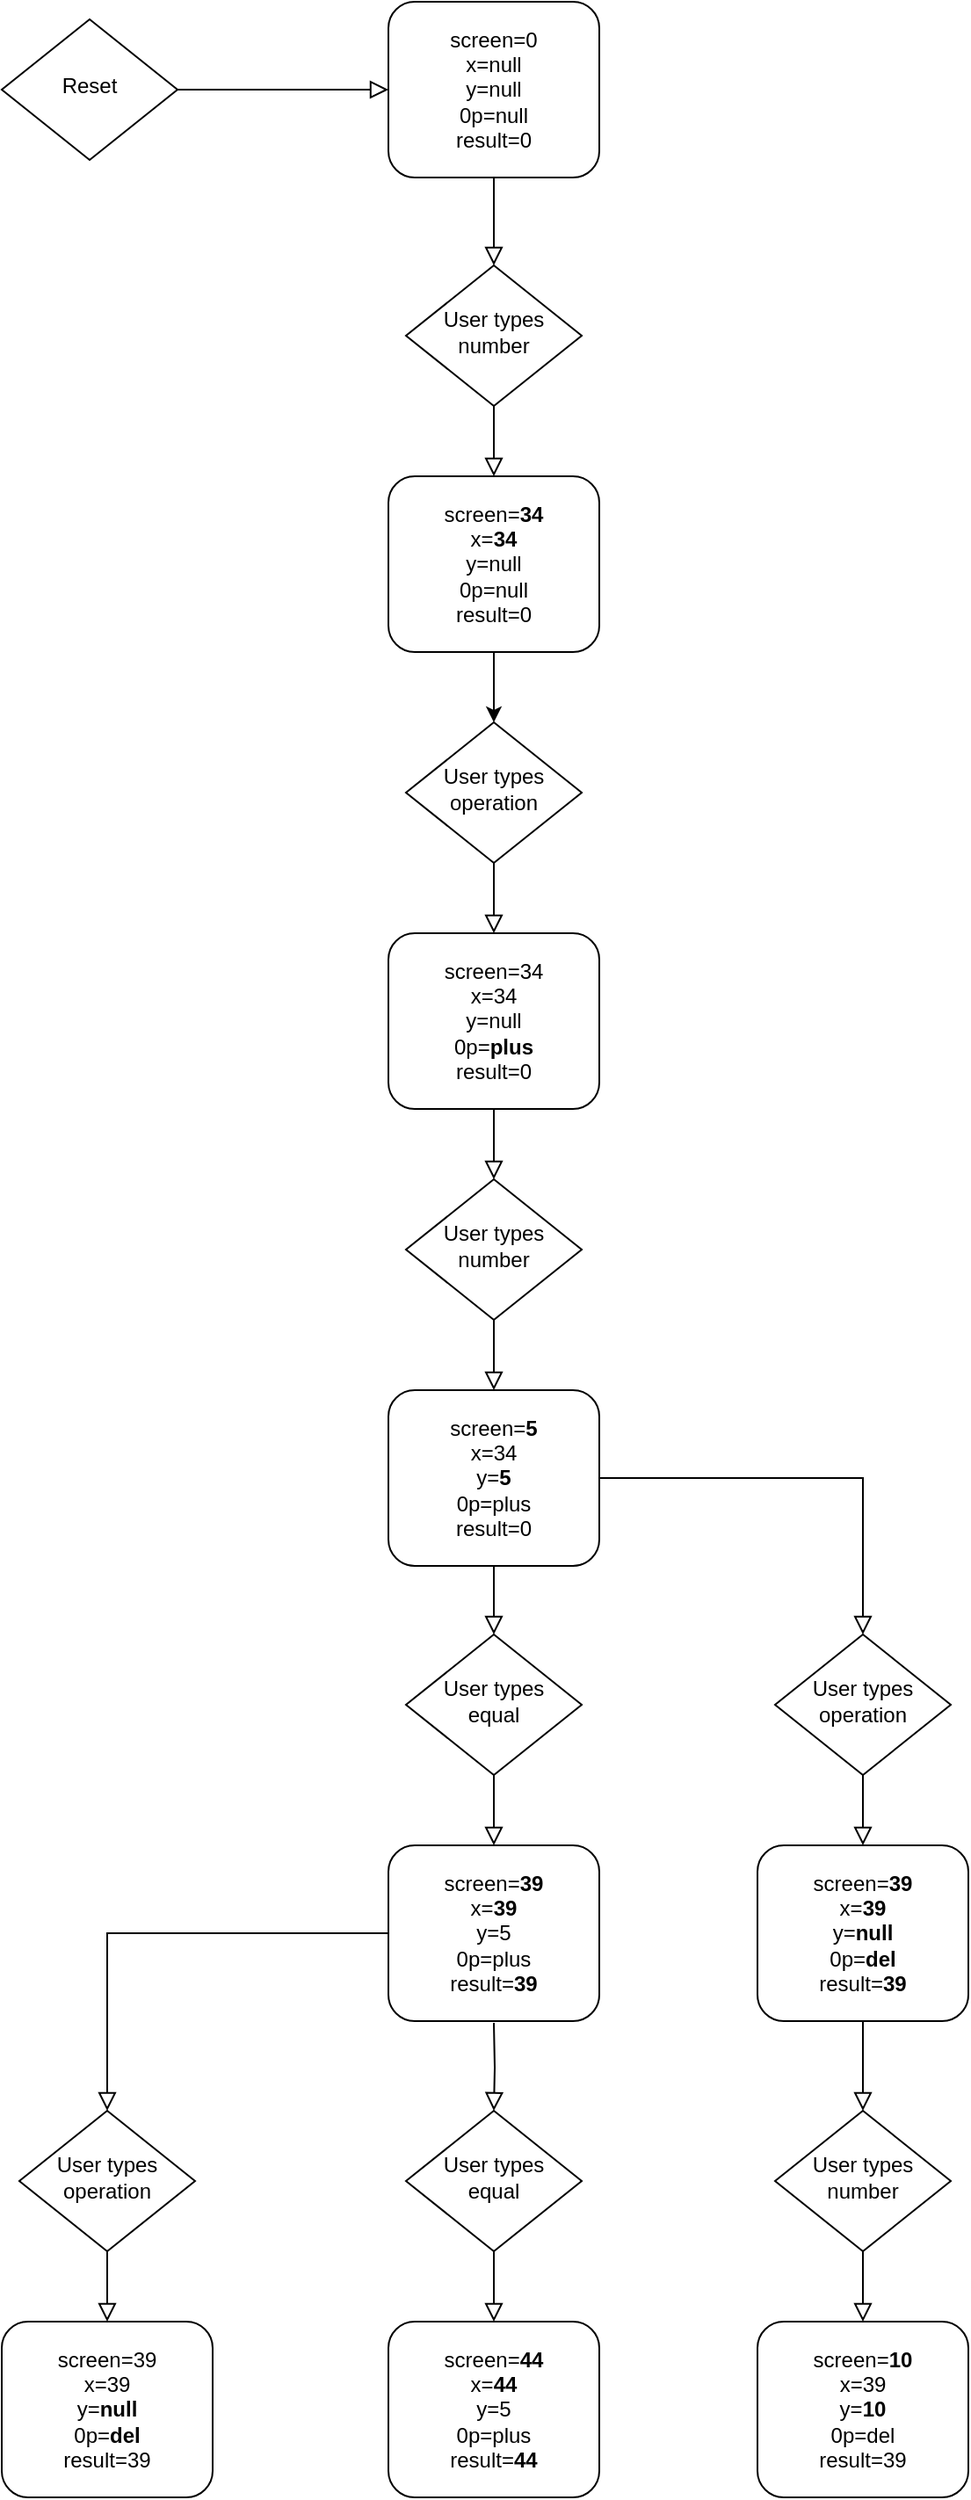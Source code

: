 <mxfile version="20.0.4" type="device"><diagram id="C5RBs43oDa-KdzZeNtuy" name="Page-1"><mxGraphModel dx="2524" dy="917" grid="1" gridSize="10" guides="1" tooltips="1" connect="1" arrows="1" fold="1" page="1" pageScale="1" pageWidth="827" pageHeight="1169" math="0" shadow="0"><root><mxCell id="WIyWlLk6GJQsqaUBKTNV-0"/><mxCell id="WIyWlLk6GJQsqaUBKTNV-1" parent="WIyWlLk6GJQsqaUBKTNV-0"/><mxCell id="WIyWlLk6GJQsqaUBKTNV-2" value="" style="rounded=0;html=1;jettySize=auto;orthogonalLoop=1;fontSize=11;endArrow=block;endFill=0;endSize=8;strokeWidth=1;shadow=0;labelBackgroundColor=none;edgeStyle=orthogonalEdgeStyle;" parent="WIyWlLk6GJQsqaUBKTNV-1" source="WIyWlLk6GJQsqaUBKTNV-3" target="WIyWlLk6GJQsqaUBKTNV-6" edge="1"><mxGeometry relative="1" as="geometry"/></mxCell><mxCell id="WIyWlLk6GJQsqaUBKTNV-3" value="screen=0&lt;br&gt;x=null&lt;br&gt;y=null&lt;br&gt;0p=null&lt;br&gt;result=0" style="rounded=1;whiteSpace=wrap;html=1;fontSize=12;glass=0;strokeWidth=1;shadow=0;" parent="WIyWlLk6GJQsqaUBKTNV-1" vertex="1"><mxGeometry x="160" y="20" width="120" height="100" as="geometry"/></mxCell><mxCell id="WIyWlLk6GJQsqaUBKTNV-4" value="" style="rounded=0;html=1;jettySize=auto;orthogonalLoop=1;fontSize=11;endArrow=block;endFill=0;endSize=8;strokeWidth=1;shadow=0;labelBackgroundColor=none;edgeStyle=orthogonalEdgeStyle;" parent="WIyWlLk6GJQsqaUBKTNV-1" source="WIyWlLk6GJQsqaUBKTNV-6" edge="1"><mxGeometry y="20" relative="1" as="geometry"><mxPoint as="offset"/><mxPoint x="220" y="290" as="targetPoint"/></mxGeometry></mxCell><mxCell id="WIyWlLk6GJQsqaUBKTNV-6" value="User types number" style="rhombus;whiteSpace=wrap;html=1;shadow=0;fontFamily=Helvetica;fontSize=12;align=center;strokeWidth=1;spacing=6;spacingTop=-4;" parent="WIyWlLk6GJQsqaUBKTNV-1" vertex="1"><mxGeometry x="170" y="170" width="100" height="80" as="geometry"/></mxCell><mxCell id="RcGq7jymImwT0r9FYBpx-5" style="edgeStyle=orthogonalEdgeStyle;rounded=0;orthogonalLoop=1;jettySize=auto;html=1;entryX=0.5;entryY=0;entryDx=0;entryDy=0;" edge="1" parent="WIyWlLk6GJQsqaUBKTNV-1" source="RcGq7jymImwT0r9FYBpx-0" target="RcGq7jymImwT0r9FYBpx-3"><mxGeometry relative="1" as="geometry"><mxPoint x="220" y="410" as="targetPoint"/></mxGeometry></mxCell><mxCell id="RcGq7jymImwT0r9FYBpx-0" value="screen=&lt;b&gt;34&lt;/b&gt;&lt;br&gt;x=&lt;b&gt;34&lt;/b&gt;&lt;br&gt;y=null&lt;br&gt;0p=null&lt;br&gt;result=0" style="rounded=1;whiteSpace=wrap;html=1;fontSize=12;glass=0;strokeWidth=1;shadow=0;" vertex="1" parent="WIyWlLk6GJQsqaUBKTNV-1"><mxGeometry x="160" y="290" width="120" height="100" as="geometry"/></mxCell><mxCell id="RcGq7jymImwT0r9FYBpx-2" value="screen=34&lt;br&gt;x=34&lt;br&gt;y=null&lt;br&gt;0p=&lt;b&gt;plus&lt;/b&gt;&lt;br&gt;result=0" style="rounded=1;whiteSpace=wrap;html=1;fontSize=12;glass=0;strokeWidth=1;shadow=0;" vertex="1" parent="WIyWlLk6GJQsqaUBKTNV-1"><mxGeometry x="160" y="550" width="120" height="100" as="geometry"/></mxCell><mxCell id="RcGq7jymImwT0r9FYBpx-3" value="User types operation" style="rhombus;whiteSpace=wrap;html=1;shadow=0;fontFamily=Helvetica;fontSize=12;align=center;strokeWidth=1;spacing=6;spacingTop=-4;" vertex="1" parent="WIyWlLk6GJQsqaUBKTNV-1"><mxGeometry x="170" y="430" width="100" height="80" as="geometry"/></mxCell><mxCell id="RcGq7jymImwT0r9FYBpx-6" value="" style="rounded=0;html=1;jettySize=auto;orthogonalLoop=1;fontSize=11;endArrow=block;endFill=0;endSize=8;strokeWidth=1;shadow=0;labelBackgroundColor=none;edgeStyle=orthogonalEdgeStyle;exitX=0.5;exitY=1;exitDx=0;exitDy=0;entryX=0.5;entryY=0;entryDx=0;entryDy=0;" edge="1" parent="WIyWlLk6GJQsqaUBKTNV-1" source="RcGq7jymImwT0r9FYBpx-3" target="RcGq7jymImwT0r9FYBpx-2"><mxGeometry y="20" relative="1" as="geometry"><mxPoint as="offset"/><mxPoint x="320" y="520" as="sourcePoint"/><mxPoint x="320" y="560" as="targetPoint"/></mxGeometry></mxCell><mxCell id="RcGq7jymImwT0r9FYBpx-7" value="screen=&lt;b&gt;5&lt;/b&gt;&lt;br&gt;x=34&lt;br&gt;y=&lt;b&gt;5&lt;/b&gt;&lt;br&gt;0p=plus&lt;br&gt;result=0" style="rounded=1;whiteSpace=wrap;html=1;fontSize=12;glass=0;strokeWidth=1;shadow=0;" vertex="1" parent="WIyWlLk6GJQsqaUBKTNV-1"><mxGeometry x="160" y="810" width="120" height="100" as="geometry"/></mxCell><mxCell id="RcGq7jymImwT0r9FYBpx-8" value="User types number" style="rhombus;whiteSpace=wrap;html=1;shadow=0;fontFamily=Helvetica;fontSize=12;align=center;strokeWidth=1;spacing=6;spacingTop=-4;" vertex="1" parent="WIyWlLk6GJQsqaUBKTNV-1"><mxGeometry x="170" y="690" width="100" height="80" as="geometry"/></mxCell><mxCell id="RcGq7jymImwT0r9FYBpx-9" value="" style="rounded=0;html=1;jettySize=auto;orthogonalLoop=1;fontSize=11;endArrow=block;endFill=0;endSize=8;strokeWidth=1;shadow=0;labelBackgroundColor=none;edgeStyle=orthogonalEdgeStyle;exitX=0.5;exitY=1;exitDx=0;exitDy=0;entryX=0.5;entryY=0;entryDx=0;entryDy=0;" edge="1" parent="WIyWlLk6GJQsqaUBKTNV-1" source="RcGq7jymImwT0r9FYBpx-8" target="RcGq7jymImwT0r9FYBpx-7"><mxGeometry y="20" relative="1" as="geometry"><mxPoint as="offset"/><mxPoint x="320" y="780" as="sourcePoint"/><mxPoint x="320" y="820" as="targetPoint"/></mxGeometry></mxCell><mxCell id="RcGq7jymImwT0r9FYBpx-10" value="" style="rounded=0;html=1;jettySize=auto;orthogonalLoop=1;fontSize=11;endArrow=block;endFill=0;endSize=8;strokeWidth=1;shadow=0;labelBackgroundColor=none;edgeStyle=orthogonalEdgeStyle;exitX=0.5;exitY=1;exitDx=0;exitDy=0;entryX=0.5;entryY=0;entryDx=0;entryDy=0;" edge="1" parent="WIyWlLk6GJQsqaUBKTNV-1" source="RcGq7jymImwT0r9FYBpx-2" target="RcGq7jymImwT0r9FYBpx-8"><mxGeometry y="20" relative="1" as="geometry"><mxPoint as="offset"/><mxPoint x="240" y="680" as="sourcePoint"/><mxPoint x="240" y="720" as="targetPoint"/></mxGeometry></mxCell><mxCell id="RcGq7jymImwT0r9FYBpx-11" value="screen=&lt;b&gt;39&lt;/b&gt;&lt;br&gt;x=&lt;b&gt;39&lt;/b&gt;&lt;br&gt;y=5&lt;br&gt;0p=plus&lt;br&gt;result=&lt;b&gt;39&lt;/b&gt;" style="rounded=1;whiteSpace=wrap;html=1;fontSize=12;glass=0;strokeWidth=1;shadow=0;" vertex="1" parent="WIyWlLk6GJQsqaUBKTNV-1"><mxGeometry x="160" y="1069" width="120" height="100" as="geometry"/></mxCell><mxCell id="RcGq7jymImwT0r9FYBpx-12" value="User types equal" style="rhombus;whiteSpace=wrap;html=1;shadow=0;fontFamily=Helvetica;fontSize=12;align=center;strokeWidth=1;spacing=6;spacingTop=-4;" vertex="1" parent="WIyWlLk6GJQsqaUBKTNV-1"><mxGeometry x="170" y="949" width="100" height="80" as="geometry"/></mxCell><mxCell id="RcGq7jymImwT0r9FYBpx-13" value="" style="rounded=0;html=1;jettySize=auto;orthogonalLoop=1;fontSize=11;endArrow=block;endFill=0;endSize=8;strokeWidth=1;shadow=0;labelBackgroundColor=none;edgeStyle=orthogonalEdgeStyle;exitX=0.5;exitY=1;exitDx=0;exitDy=0;entryX=0.5;entryY=0;entryDx=0;entryDy=0;" edge="1" parent="WIyWlLk6GJQsqaUBKTNV-1" source="RcGq7jymImwT0r9FYBpx-12" target="RcGq7jymImwT0r9FYBpx-11"><mxGeometry y="20" relative="1" as="geometry"><mxPoint as="offset"/><mxPoint x="320" y="1039" as="sourcePoint"/><mxPoint x="320" y="1079" as="targetPoint"/></mxGeometry></mxCell><mxCell id="RcGq7jymImwT0r9FYBpx-14" value="" style="rounded=0;html=1;jettySize=auto;orthogonalLoop=1;fontSize=11;endArrow=block;endFill=0;endSize=8;strokeWidth=1;shadow=0;labelBackgroundColor=none;edgeStyle=orthogonalEdgeStyle;entryX=0.5;entryY=0;entryDx=0;entryDy=0;exitX=0.5;exitY=1;exitDx=0;exitDy=0;" edge="1" parent="WIyWlLk6GJQsqaUBKTNV-1" source="RcGq7jymImwT0r9FYBpx-7" target="RcGq7jymImwT0r9FYBpx-12"><mxGeometry y="20" relative="1" as="geometry"><mxPoint as="offset"/><mxPoint x="270" y="940" as="sourcePoint"/><mxPoint x="270" y="980" as="targetPoint"/></mxGeometry></mxCell><mxCell id="RcGq7jymImwT0r9FYBpx-15" value="screen=&lt;b&gt;44&lt;/b&gt;&lt;br&gt;x=&lt;b&gt;44&lt;/b&gt;&lt;br&gt;y=5&lt;br&gt;0p=plus&lt;br&gt;result=&lt;b&gt;44&lt;/b&gt;" style="rounded=1;whiteSpace=wrap;html=1;fontSize=12;glass=0;strokeWidth=1;shadow=0;" vertex="1" parent="WIyWlLk6GJQsqaUBKTNV-1"><mxGeometry x="160" y="1340" width="120" height="100" as="geometry"/></mxCell><mxCell id="RcGq7jymImwT0r9FYBpx-16" value="User types equal" style="rhombus;whiteSpace=wrap;html=1;shadow=0;fontFamily=Helvetica;fontSize=12;align=center;strokeWidth=1;spacing=6;spacingTop=-4;" vertex="1" parent="WIyWlLk6GJQsqaUBKTNV-1"><mxGeometry x="170" y="1220" width="100" height="80" as="geometry"/></mxCell><mxCell id="RcGq7jymImwT0r9FYBpx-17" value="" style="rounded=0;html=1;jettySize=auto;orthogonalLoop=1;fontSize=11;endArrow=block;endFill=0;endSize=8;strokeWidth=1;shadow=0;labelBackgroundColor=none;edgeStyle=orthogonalEdgeStyle;exitX=0.5;exitY=1;exitDx=0;exitDy=0;entryX=0.5;entryY=0;entryDx=0;entryDy=0;" edge="1" parent="WIyWlLk6GJQsqaUBKTNV-1" source="RcGq7jymImwT0r9FYBpx-16" target="RcGq7jymImwT0r9FYBpx-15"><mxGeometry y="20" relative="1" as="geometry"><mxPoint as="offset"/><mxPoint x="320" y="1310" as="sourcePoint"/><mxPoint x="320" y="1350" as="targetPoint"/></mxGeometry></mxCell><mxCell id="RcGq7jymImwT0r9FYBpx-18" value="" style="rounded=0;html=1;jettySize=auto;orthogonalLoop=1;fontSize=11;endArrow=block;endFill=0;endSize=8;strokeWidth=1;shadow=0;labelBackgroundColor=none;edgeStyle=orthogonalEdgeStyle;entryX=0.5;entryY=0;entryDx=0;entryDy=0;" edge="1" parent="WIyWlLk6GJQsqaUBKTNV-1" target="RcGq7jymImwT0r9FYBpx-16"><mxGeometry y="20" relative="1" as="geometry"><mxPoint as="offset"/><mxPoint x="220" y="1170" as="sourcePoint"/><mxPoint x="360" y="1280" as="targetPoint"/></mxGeometry></mxCell><mxCell id="RcGq7jymImwT0r9FYBpx-19" value="screen=&lt;b&gt;39&lt;/b&gt;&lt;br&gt;x=&lt;b&gt;39&lt;/b&gt;&lt;br&gt;y=&lt;b&gt;null&lt;/b&gt;&lt;br&gt;0p=&lt;b&gt;del&lt;/b&gt;&lt;br&gt;result=&lt;b&gt;39&lt;/b&gt;" style="rounded=1;whiteSpace=wrap;html=1;fontSize=12;glass=0;strokeWidth=1;shadow=0;" vertex="1" parent="WIyWlLk6GJQsqaUBKTNV-1"><mxGeometry x="370" y="1069" width="120" height="100" as="geometry"/></mxCell><mxCell id="RcGq7jymImwT0r9FYBpx-20" value="User types operation" style="rhombus;whiteSpace=wrap;html=1;shadow=0;fontFamily=Helvetica;fontSize=12;align=center;strokeWidth=1;spacing=6;spacingTop=-4;" vertex="1" parent="WIyWlLk6GJQsqaUBKTNV-1"><mxGeometry x="380" y="949" width="100" height="80" as="geometry"/></mxCell><mxCell id="RcGq7jymImwT0r9FYBpx-21" value="" style="rounded=0;html=1;jettySize=auto;orthogonalLoop=1;fontSize=11;endArrow=block;endFill=0;endSize=8;strokeWidth=1;shadow=0;labelBackgroundColor=none;edgeStyle=orthogonalEdgeStyle;exitX=0.5;exitY=1;exitDx=0;exitDy=0;entryX=0.5;entryY=0;entryDx=0;entryDy=0;" edge="1" parent="WIyWlLk6GJQsqaUBKTNV-1" source="RcGq7jymImwT0r9FYBpx-20" target="RcGq7jymImwT0r9FYBpx-19"><mxGeometry y="20" relative="1" as="geometry"><mxPoint as="offset"/><mxPoint x="530" y="1039" as="sourcePoint"/><mxPoint x="530" y="1079" as="targetPoint"/></mxGeometry></mxCell><mxCell id="RcGq7jymImwT0r9FYBpx-22" value="screen=&lt;b&gt;10&lt;/b&gt;&lt;br&gt;x=39&lt;br&gt;y=&lt;b&gt;10&lt;/b&gt;&lt;br&gt;0p=del&lt;br&gt;result=39" style="rounded=1;whiteSpace=wrap;html=1;fontSize=12;glass=0;strokeWidth=1;shadow=0;" vertex="1" parent="WIyWlLk6GJQsqaUBKTNV-1"><mxGeometry x="370" y="1340" width="120" height="100" as="geometry"/></mxCell><mxCell id="RcGq7jymImwT0r9FYBpx-23" value="User types number" style="rhombus;whiteSpace=wrap;html=1;shadow=0;fontFamily=Helvetica;fontSize=12;align=center;strokeWidth=1;spacing=6;spacingTop=-4;" vertex="1" parent="WIyWlLk6GJQsqaUBKTNV-1"><mxGeometry x="380" y="1220" width="100" height="80" as="geometry"/></mxCell><mxCell id="RcGq7jymImwT0r9FYBpx-24" value="" style="rounded=0;html=1;jettySize=auto;orthogonalLoop=1;fontSize=11;endArrow=block;endFill=0;endSize=8;strokeWidth=1;shadow=0;labelBackgroundColor=none;edgeStyle=orthogonalEdgeStyle;exitX=0.5;exitY=1;exitDx=0;exitDy=0;entryX=0.5;entryY=0;entryDx=0;entryDy=0;" edge="1" parent="WIyWlLk6GJQsqaUBKTNV-1" source="RcGq7jymImwT0r9FYBpx-23" target="RcGq7jymImwT0r9FYBpx-22"><mxGeometry y="20" relative="1" as="geometry"><mxPoint as="offset"/><mxPoint x="530" y="1310" as="sourcePoint"/><mxPoint x="530" y="1350" as="targetPoint"/></mxGeometry></mxCell><mxCell id="RcGq7jymImwT0r9FYBpx-25" value="" style="rounded=0;html=1;jettySize=auto;orthogonalLoop=1;fontSize=11;endArrow=block;endFill=0;endSize=8;strokeWidth=1;shadow=0;labelBackgroundColor=none;edgeStyle=orthogonalEdgeStyle;exitX=0.5;exitY=1;exitDx=0;exitDy=0;entryX=0.5;entryY=0;entryDx=0;entryDy=0;" edge="1" parent="WIyWlLk6GJQsqaUBKTNV-1" source="RcGq7jymImwT0r9FYBpx-19" target="RcGq7jymImwT0r9FYBpx-23"><mxGeometry y="20" relative="1" as="geometry"><mxPoint as="offset"/><mxPoint x="450" y="1199" as="sourcePoint"/><mxPoint x="450" y="1239" as="targetPoint"/></mxGeometry></mxCell><mxCell id="RcGq7jymImwT0r9FYBpx-26" value="" style="rounded=0;html=1;jettySize=auto;orthogonalLoop=1;fontSize=11;endArrow=block;endFill=0;endSize=8;strokeWidth=1;shadow=0;labelBackgroundColor=none;edgeStyle=orthogonalEdgeStyle;entryX=0.5;entryY=0;entryDx=0;entryDy=0;exitX=1;exitY=0.5;exitDx=0;exitDy=0;" edge="1" parent="WIyWlLk6GJQsqaUBKTNV-1" source="RcGq7jymImwT0r9FYBpx-7" target="RcGq7jymImwT0r9FYBpx-20"><mxGeometry y="20" relative="1" as="geometry"><mxPoint as="offset"/><mxPoint x="460" y="880" as="sourcePoint"/><mxPoint x="460" y="919" as="targetPoint"/></mxGeometry></mxCell><mxCell id="RcGq7jymImwT0r9FYBpx-27" value="screen=39&lt;br&gt;x=39&lt;br&gt;y=&lt;b&gt;null&lt;/b&gt;&lt;br&gt;0p=&lt;b&gt;del&lt;/b&gt;&lt;br&gt;result=39" style="rounded=1;whiteSpace=wrap;html=1;fontSize=12;glass=0;strokeWidth=1;shadow=0;" vertex="1" parent="WIyWlLk6GJQsqaUBKTNV-1"><mxGeometry x="-60" y="1340" width="120" height="100" as="geometry"/></mxCell><mxCell id="RcGq7jymImwT0r9FYBpx-28" value="User types operation" style="rhombus;whiteSpace=wrap;html=1;shadow=0;fontFamily=Helvetica;fontSize=12;align=center;strokeWidth=1;spacing=6;spacingTop=-4;" vertex="1" parent="WIyWlLk6GJQsqaUBKTNV-1"><mxGeometry x="-50" y="1220" width="100" height="80" as="geometry"/></mxCell><mxCell id="RcGq7jymImwT0r9FYBpx-29" value="" style="rounded=0;html=1;jettySize=auto;orthogonalLoop=1;fontSize=11;endArrow=block;endFill=0;endSize=8;strokeWidth=1;shadow=0;labelBackgroundColor=none;edgeStyle=orthogonalEdgeStyle;exitX=0.5;exitY=1;exitDx=0;exitDy=0;entryX=0.5;entryY=0;entryDx=0;entryDy=0;" edge="1" parent="WIyWlLk6GJQsqaUBKTNV-1" source="RcGq7jymImwT0r9FYBpx-28" target="RcGq7jymImwT0r9FYBpx-27"><mxGeometry y="20" relative="1" as="geometry"><mxPoint as="offset"/><mxPoint x="100" y="1310" as="sourcePoint"/><mxPoint x="100" y="1350" as="targetPoint"/></mxGeometry></mxCell><mxCell id="RcGq7jymImwT0r9FYBpx-30" value="" style="rounded=0;html=1;jettySize=auto;orthogonalLoop=1;fontSize=11;endArrow=block;endFill=0;endSize=8;strokeWidth=1;shadow=0;labelBackgroundColor=none;edgeStyle=orthogonalEdgeStyle;exitX=0;exitY=0.5;exitDx=0;exitDy=0;entryX=0.5;entryY=0;entryDx=0;entryDy=0;" edge="1" parent="WIyWlLk6GJQsqaUBKTNV-1" source="RcGq7jymImwT0r9FYBpx-11" target="RcGq7jymImwT0r9FYBpx-28"><mxGeometry y="20" relative="1" as="geometry"><mxPoint as="offset"/><mxPoint x="60" y="1060" as="sourcePoint"/><mxPoint x="60" y="1100" as="targetPoint"/></mxGeometry></mxCell><mxCell id="RcGq7jymImwT0r9FYBpx-31" value="Reset" style="rhombus;whiteSpace=wrap;html=1;shadow=0;fontFamily=Helvetica;fontSize=12;align=center;strokeWidth=1;spacing=6;spacingTop=-4;" vertex="1" parent="WIyWlLk6GJQsqaUBKTNV-1"><mxGeometry x="-60" y="30" width="100" height="80" as="geometry"/></mxCell><mxCell id="RcGq7jymImwT0r9FYBpx-32" value="" style="rounded=0;html=1;jettySize=auto;orthogonalLoop=1;fontSize=11;endArrow=block;endFill=0;endSize=8;strokeWidth=1;shadow=0;labelBackgroundColor=none;edgeStyle=orthogonalEdgeStyle;exitX=1;exitY=0.5;exitDx=0;exitDy=0;entryX=0;entryY=0.5;entryDx=0;entryDy=0;" edge="1" parent="WIyWlLk6GJQsqaUBKTNV-1" source="RcGq7jymImwT0r9FYBpx-31" target="WIyWlLk6GJQsqaUBKTNV-3"><mxGeometry relative="1" as="geometry"><mxPoint x="100" y="100" as="sourcePoint"/><mxPoint x="100" y="150" as="targetPoint"/></mxGeometry></mxCell></root></mxGraphModel></diagram></mxfile>